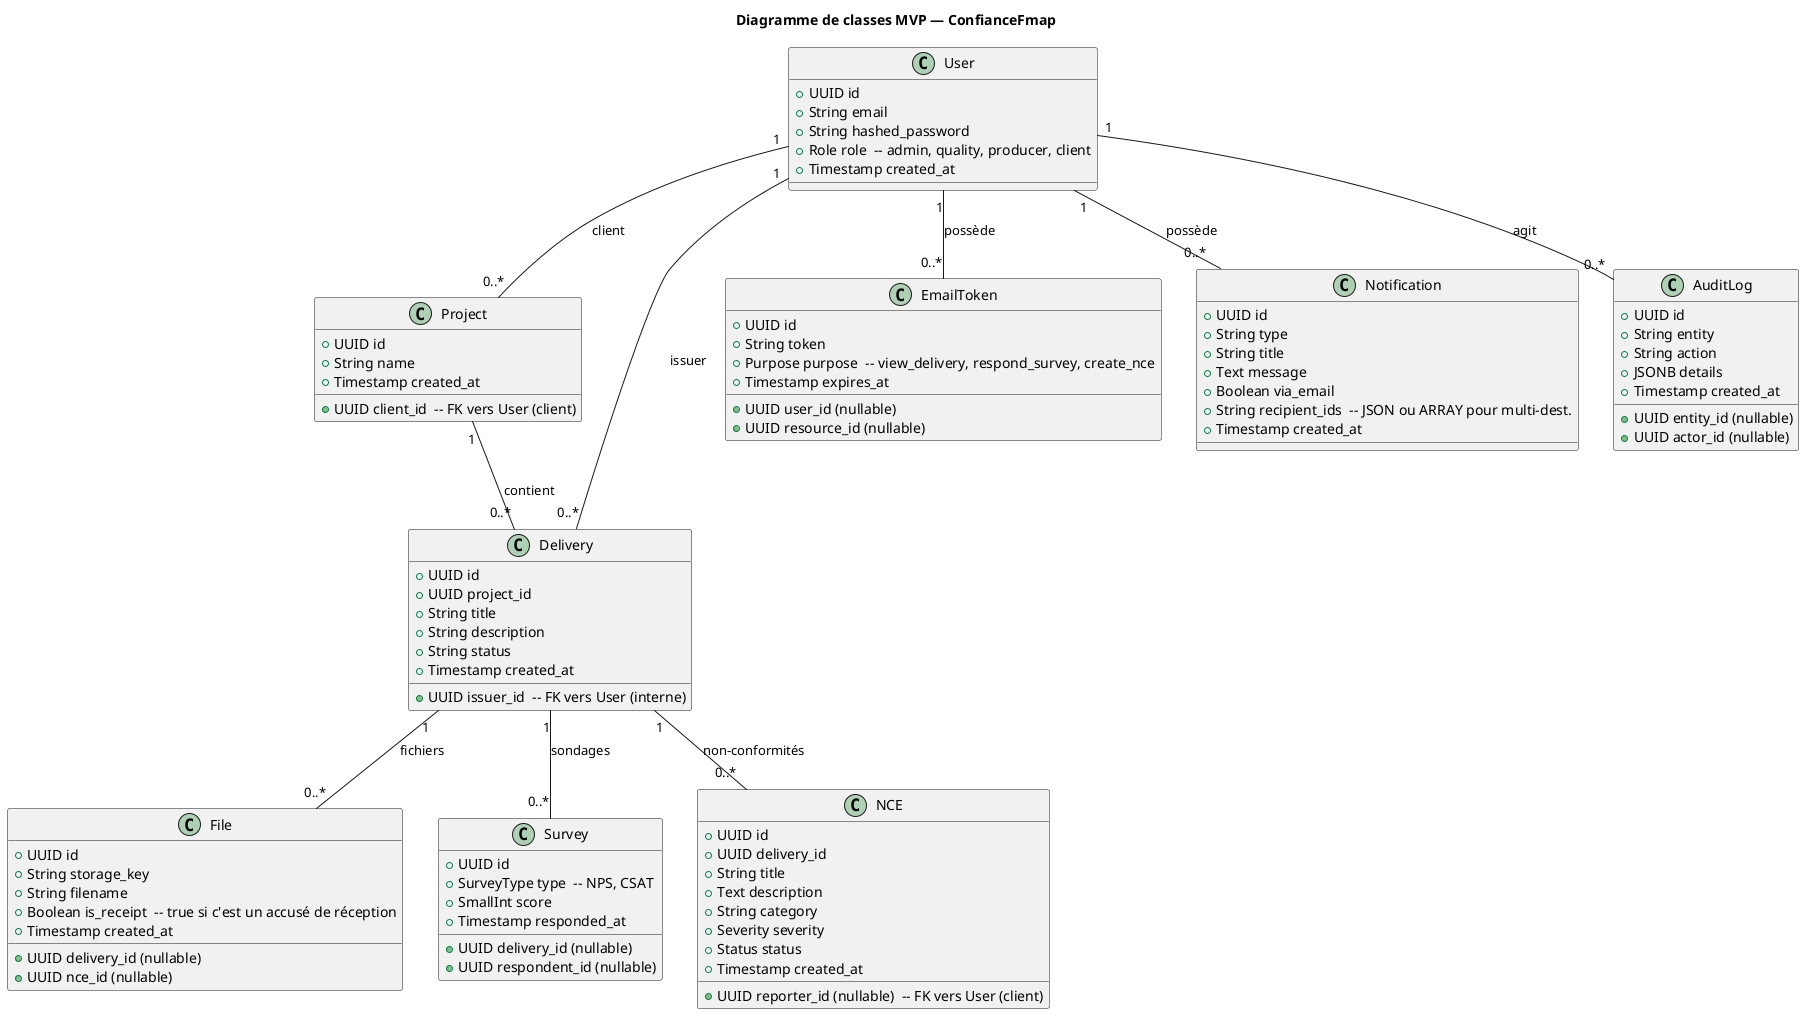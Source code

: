 @startuml
title Diagramme de classes MVP — ConfianceFmap

class User {
  +UUID id
  +String email
  +String hashed_password
  +Role role  -- admin, quality, producer, client
  +Timestamp created_at
}

class Project {
  +UUID id
  +String name
  +UUID client_id  -- FK vers User (client)
  +Timestamp created_at
}

class Delivery {
  +UUID id
  +UUID project_id
  +String title
  +String description
  +String status
  +UUID issuer_id  -- FK vers User (interne)
  +Timestamp created_at
}

class File {
  +UUID id
  +String storage_key
  +String filename
  +UUID delivery_id (nullable)
  +UUID nce_id (nullable)
  +Boolean is_receipt  -- true si c'est un accusé de réception
  +Timestamp created_at
}

class Survey {
  +UUID id
  +UUID delivery_id (nullable)
  +SurveyType type  -- NPS, CSAT
  +SmallInt score
  +UUID respondent_id (nullable)
  +Timestamp responded_at
}

class NCE {
  +UUID id
  +UUID delivery_id
  +String title
  +Text description
  +String category
  +Severity severity
  +Status status
  +UUID reporter_id (nullable)  -- FK vers User (client)
  +Timestamp created_at
}

class EmailToken {
  +UUID id
  +String token
  +UUID user_id (nullable)
  +Purpose purpose  -- view_delivery, respond_survey, create_nce
  +UUID resource_id (nullable)
  +Timestamp expires_at
}

class Notification {
  +UUID id
  +String type
  +String title
  +Text message
  +Boolean via_email
  +String recipient_ids  -- JSON ou ARRAY pour multi-dest.
  +Timestamp created_at
}

class AuditLog {
  +UUID id
  +String entity
  +UUID entity_id (nullable)
  +String action
  +UUID actor_id (nullable)
  +JSONB details
  +Timestamp created_at
}

' --- Associations ---
User "1" -- "0..*" Project : client
User "1" -- "0..*" Delivery : issuer
Project "1" -- "0..*" Delivery : contient
Delivery "1" -- "0..*" File : fichiers
Delivery "1" -- "0..*" Survey : sondages
Delivery "1" -- "0..*" NCE : non-conformités
User "1" -- "0..*" Notification : possède
User "1" -- "0..*" AuditLog : agit
User "1" -- "0..*" EmailToken : possède

@enduml
